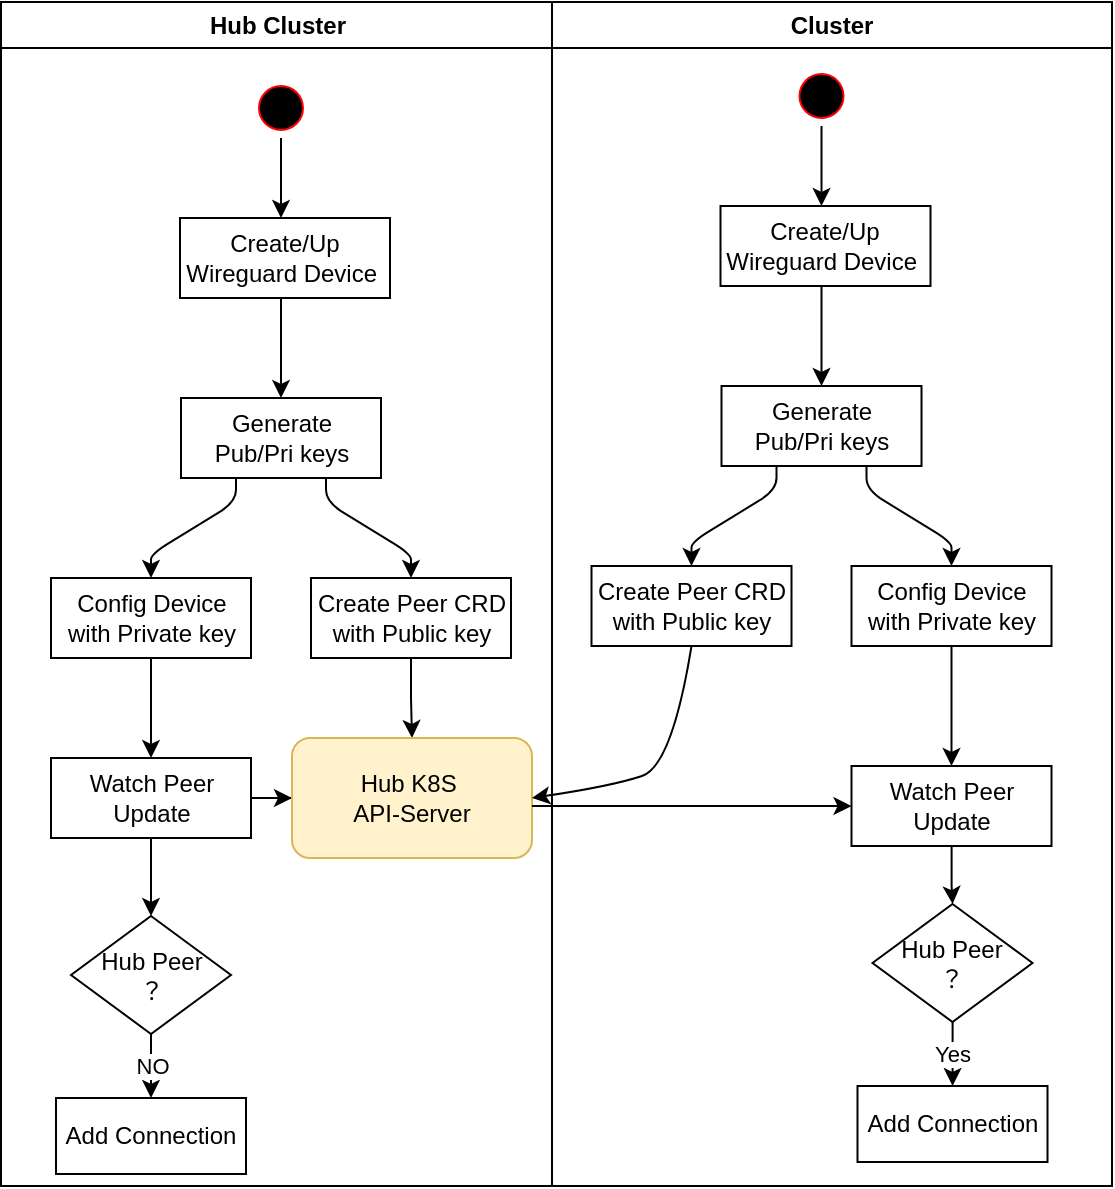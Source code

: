 <mxfile version="23.0.2" type="github">
  <diagram name="Page-1" id="e7e014a7-5840-1c2e-5031-d8a46d1fe8dd">
    <mxGraphModel dx="1193" dy="769" grid="1" gridSize="10" guides="1" tooltips="1" connect="1" arrows="1" fold="1" page="1" pageScale="1" pageWidth="1169" pageHeight="826" background="none" math="0" shadow="0">
      <root>
        <mxCell id="0" />
        <mxCell id="1" parent="0" />
        <mxCell id="2" value="Hub Cluster" style="swimlane;whiteSpace=wrap" parent="1" vertex="1">
          <mxGeometry x="164.5" y="128" width="275.5" height="592" as="geometry" />
        </mxCell>
        <mxCell id="5" value="" style="ellipse;shape=startState;fillColor=#000000;strokeColor=#ff0000;" parent="2" vertex="1">
          <mxGeometry x="125" y="38" width="30" height="30" as="geometry" />
        </mxCell>
        <mxCell id="c4lP9vknFGn8GkWbFKHM-42" value="Create/Up Wireguard Device&amp;nbsp;" style="whiteSpace=wrap;html=1;" vertex="1" parent="2">
          <mxGeometry x="89.5" y="108" width="105" height="40" as="geometry" />
        </mxCell>
        <mxCell id="c4lP9vknFGn8GkWbFKHM-43" value="" style="html=1;rounded=1;curved=0;sourcePerimeterSpacing=0;targetPerimeterSpacing=0;startSize=6;endSize=6;noEdgeStyle=1;orthogonal=1;exitX=0.5;exitY=1;exitDx=0;exitDy=0;" edge="1" parent="2" source="5" target="c4lP9vknFGn8GkWbFKHM-42">
          <mxGeometry relative="1" as="geometry">
            <Array as="points">
              <mxPoint x="140" y="70" />
              <mxPoint x="140" y="96" />
            </Array>
            <mxPoint x="140.5" y="68" as="sourcePoint" />
          </mxGeometry>
        </mxCell>
        <mxCell id="c4lP9vknFGn8GkWbFKHM-44" value="" style="html=1;rounded=1;curved=0;sourcePerimeterSpacing=0;targetPerimeterSpacing=0;startSize=6;endSize=6;noEdgeStyle=1;orthogonal=1;" edge="1" parent="2" source="c4lP9vknFGn8GkWbFKHM-42" target="c4lP9vknFGn8GkWbFKHM-45">
          <mxGeometry relative="1" as="geometry">
            <mxPoint x="795" y="1568" as="sourcePoint" />
            <Array as="points">
              <mxPoint x="140" y="160" />
              <mxPoint x="140" y="186" />
            </Array>
          </mxGeometry>
        </mxCell>
        <mxCell id="c4lP9vknFGn8GkWbFKHM-45" value="Generate &lt;br&gt;Pub/Pri keys" style="whiteSpace=wrap;html=1;" vertex="1" parent="2">
          <mxGeometry x="90" y="198" width="100" height="40" as="geometry" />
        </mxCell>
        <mxCell id="c4lP9vknFGn8GkWbFKHM-46" value="" style="html=1;rounded=1;curved=0;sourcePerimeterSpacing=0;targetPerimeterSpacing=0;startSize=6;endSize=6;noEdgeStyle=1;orthogonal=1;" edge="1" parent="2" source="c4lP9vknFGn8GkWbFKHM-45" target="c4lP9vknFGn8GkWbFKHM-47">
          <mxGeometry relative="1" as="geometry">
            <mxPoint x="735" y="1538" as="sourcePoint" />
            <Array as="points">
              <mxPoint x="117.5" y="250" />
              <mxPoint x="75" y="276" />
            </Array>
          </mxGeometry>
        </mxCell>
        <mxCell id="c4lP9vknFGn8GkWbFKHM-47" value="Config Device with Private key" style="whiteSpace=wrap;html=1;" vertex="1" parent="2">
          <mxGeometry x="25" y="288" width="100" height="40" as="geometry" />
        </mxCell>
        <mxCell id="c4lP9vknFGn8GkWbFKHM-48" value="" style="html=1;rounded=1;curved=0;sourcePerimeterSpacing=0;targetPerimeterSpacing=0;startSize=6;endSize=6;noEdgeStyle=1;orthogonal=1;" edge="1" parent="2" source="c4lP9vknFGn8GkWbFKHM-45" target="c4lP9vknFGn8GkWbFKHM-49">
          <mxGeometry relative="1" as="geometry">
            <mxPoint x="675" y="1508" as="sourcePoint" />
            <Array as="points">
              <mxPoint x="162.5" y="250" />
              <mxPoint x="205" y="276" />
            </Array>
          </mxGeometry>
        </mxCell>
        <mxCell id="c4lP9vknFGn8GkWbFKHM-54" value="" style="edgeStyle=orthogonalEdgeStyle;rounded=0;orthogonalLoop=1;jettySize=auto;html=1;" edge="1" parent="2" source="c4lP9vknFGn8GkWbFKHM-49" target="c4lP9vknFGn8GkWbFKHM-53">
          <mxGeometry relative="1" as="geometry" />
        </mxCell>
        <mxCell id="c4lP9vknFGn8GkWbFKHM-49" value="Create Peer CRD with Public key" style="whiteSpace=wrap;html=1;" vertex="1" parent="2">
          <mxGeometry x="155" y="288" width="100" height="40" as="geometry" />
        </mxCell>
        <mxCell id="c4lP9vknFGn8GkWbFKHM-50" value="" style="html=1;rounded=1;curved=0;sourcePerimeterSpacing=0;targetPerimeterSpacing=0;startSize=6;endSize=6;noEdgeStyle=1;orthogonal=1;" edge="1" parent="2" source="c4lP9vknFGn8GkWbFKHM-47" target="c4lP9vknFGn8GkWbFKHM-51">
          <mxGeometry relative="1" as="geometry">
            <mxPoint x="678" y="1428" as="sourcePoint" />
            <Array as="points">
              <mxPoint x="75" y="340" />
              <mxPoint x="75" y="366" />
            </Array>
          </mxGeometry>
        </mxCell>
        <mxCell id="c4lP9vknFGn8GkWbFKHM-55" value="" style="edgeStyle=orthogonalEdgeStyle;rounded=0;orthogonalLoop=1;jettySize=auto;html=1;" edge="1" parent="2" source="c4lP9vknFGn8GkWbFKHM-51" target="c4lP9vknFGn8GkWbFKHM-53">
          <mxGeometry relative="1" as="geometry" />
        </mxCell>
        <mxCell id="c4lP9vknFGn8GkWbFKHM-57" value="" style="edgeStyle=orthogonalEdgeStyle;rounded=0;orthogonalLoop=1;jettySize=auto;html=1;" edge="1" parent="2" source="c4lP9vknFGn8GkWbFKHM-51" target="c4lP9vknFGn8GkWbFKHM-56">
          <mxGeometry relative="1" as="geometry" />
        </mxCell>
        <mxCell id="c4lP9vknFGn8GkWbFKHM-51" value="Watch Peer Update" style="whiteSpace=wrap;html=1;" vertex="1" parent="2">
          <mxGeometry x="25" y="378" width="100" height="40" as="geometry" />
        </mxCell>
        <mxCell id="c4lP9vknFGn8GkWbFKHM-53" value="Hub K8S&amp;nbsp;&lt;br&gt;API-Server" style="rounded=1;whiteSpace=wrap;html=1;fillColor=#fff2cc;strokeColor=#d6b656;" vertex="1" parent="2">
          <mxGeometry x="145.5" y="368" width="120" height="60" as="geometry" />
        </mxCell>
        <mxCell id="c4lP9vknFGn8GkWbFKHM-59" value="NO" style="edgeStyle=orthogonalEdgeStyle;rounded=0;orthogonalLoop=1;jettySize=auto;html=1;" edge="1" parent="2" source="c4lP9vknFGn8GkWbFKHM-56" target="c4lP9vknFGn8GkWbFKHM-58">
          <mxGeometry relative="1" as="geometry" />
        </mxCell>
        <mxCell id="c4lP9vknFGn8GkWbFKHM-56" value="Hub Peer&lt;br&gt;？" style="rhombus;whiteSpace=wrap;html=1;" vertex="1" parent="2">
          <mxGeometry x="35" y="457" width="80" height="59" as="geometry" />
        </mxCell>
        <mxCell id="c4lP9vknFGn8GkWbFKHM-58" value="Add Connection" style="whiteSpace=wrap;html=1;" vertex="1" parent="2">
          <mxGeometry x="27.5" y="548" width="95" height="38" as="geometry" />
        </mxCell>
        <mxCell id="c4lP9vknFGn8GkWbFKHM-81" value="" style="endArrow=classic;html=1;rounded=0;entryX=0;entryY=0.5;entryDx=0;entryDy=0;" edge="1" parent="2" target="c4lP9vknFGn8GkWbFKHM-74">
          <mxGeometry width="50" height="50" relative="1" as="geometry">
            <mxPoint x="265.5" y="402" as="sourcePoint" />
            <mxPoint x="315.5" y="352" as="targetPoint" />
          </mxGeometry>
        </mxCell>
        <mxCell id="3" value="Cluster" style="swimlane;whiteSpace=wrap" parent="1" vertex="1">
          <mxGeometry x="440" y="128" width="280" height="592" as="geometry" />
        </mxCell>
        <mxCell id="c4lP9vknFGn8GkWbFKHM-61" value="" style="ellipse;shape=startState;fillColor=#000000;strokeColor=#ff0000;" vertex="1" parent="3">
          <mxGeometry x="119.75" y="32" width="30" height="30" as="geometry" />
        </mxCell>
        <mxCell id="c4lP9vknFGn8GkWbFKHM-62" value="Create/Up Wireguard Device&amp;nbsp;" style="whiteSpace=wrap;html=1;" vertex="1" parent="3">
          <mxGeometry x="84.25" y="102" width="105" height="40" as="geometry" />
        </mxCell>
        <mxCell id="c4lP9vknFGn8GkWbFKHM-63" value="" style="html=1;rounded=1;curved=0;sourcePerimeterSpacing=0;targetPerimeterSpacing=0;startSize=6;endSize=6;noEdgeStyle=1;orthogonal=1;exitX=0.5;exitY=1;exitDx=0;exitDy=0;" edge="1" parent="3" source="c4lP9vknFGn8GkWbFKHM-61" target="c4lP9vknFGn8GkWbFKHM-62">
          <mxGeometry relative="1" as="geometry">
            <Array as="points">
              <mxPoint x="134.75" y="64" />
              <mxPoint x="134.75" y="90" />
            </Array>
            <mxPoint x="135.25" y="62" as="sourcePoint" />
          </mxGeometry>
        </mxCell>
        <mxCell id="c4lP9vknFGn8GkWbFKHM-64" value="" style="html=1;rounded=1;curved=0;sourcePerimeterSpacing=0;targetPerimeterSpacing=0;startSize=6;endSize=6;noEdgeStyle=1;orthogonal=1;" edge="1" parent="3" source="c4lP9vknFGn8GkWbFKHM-62" target="c4lP9vknFGn8GkWbFKHM-65">
          <mxGeometry relative="1" as="geometry">
            <mxPoint x="789.75" y="1562" as="sourcePoint" />
            <Array as="points">
              <mxPoint x="134.75" y="154" />
              <mxPoint x="134.75" y="180" />
            </Array>
          </mxGeometry>
        </mxCell>
        <mxCell id="c4lP9vknFGn8GkWbFKHM-65" value="Generate &lt;br&gt;Pub/Pri keys" style="whiteSpace=wrap;html=1;" vertex="1" parent="3">
          <mxGeometry x="84.75" y="192" width="100" height="40" as="geometry" />
        </mxCell>
        <mxCell id="c4lP9vknFGn8GkWbFKHM-66" value="" style="html=1;rounded=1;curved=0;sourcePerimeterSpacing=0;targetPerimeterSpacing=0;startSize=6;endSize=6;noEdgeStyle=1;orthogonal=1;" edge="1" parent="3" source="c4lP9vknFGn8GkWbFKHM-65" target="c4lP9vknFGn8GkWbFKHM-67">
          <mxGeometry relative="1" as="geometry">
            <mxPoint x="729.75" y="1532" as="sourcePoint" />
            <Array as="points">
              <mxPoint x="112.25" y="244" />
              <mxPoint x="69.75" y="270" />
            </Array>
          </mxGeometry>
        </mxCell>
        <mxCell id="c4lP9vknFGn8GkWbFKHM-67" value="Create Peer CRD with Public key" style="whiteSpace=wrap;html=1;" vertex="1" parent="3">
          <mxGeometry x="19.75" y="282" width="100" height="40" as="geometry" />
        </mxCell>
        <mxCell id="c4lP9vknFGn8GkWbFKHM-68" value="" style="html=1;rounded=1;curved=0;sourcePerimeterSpacing=0;targetPerimeterSpacing=0;startSize=6;endSize=6;noEdgeStyle=1;orthogonal=1;" edge="1" parent="3" source="c4lP9vknFGn8GkWbFKHM-65" target="c4lP9vknFGn8GkWbFKHM-70">
          <mxGeometry relative="1" as="geometry">
            <mxPoint x="669.75" y="1502" as="sourcePoint" />
            <Array as="points">
              <mxPoint x="157.25" y="244" />
              <mxPoint x="199.75" y="270" />
            </Array>
          </mxGeometry>
        </mxCell>
        <mxCell id="c4lP9vknFGn8GkWbFKHM-79" value="" style="edgeStyle=orthogonalEdgeStyle;rounded=0;orthogonalLoop=1;jettySize=auto;html=1;" edge="1" parent="3" source="c4lP9vknFGn8GkWbFKHM-70" target="c4lP9vknFGn8GkWbFKHM-74">
          <mxGeometry relative="1" as="geometry" />
        </mxCell>
        <mxCell id="c4lP9vknFGn8GkWbFKHM-70" value="Config Device with Private key" style="whiteSpace=wrap;html=1;" vertex="1" parent="3">
          <mxGeometry x="149.75" y="282" width="100" height="40" as="geometry" />
        </mxCell>
        <mxCell id="c4lP9vknFGn8GkWbFKHM-82" value="" style="edgeStyle=orthogonalEdgeStyle;rounded=0;orthogonalLoop=1;jettySize=auto;html=1;" edge="1" parent="3" source="c4lP9vknFGn8GkWbFKHM-74" target="c4lP9vknFGn8GkWbFKHM-77">
          <mxGeometry relative="1" as="geometry" />
        </mxCell>
        <mxCell id="c4lP9vknFGn8GkWbFKHM-74" value="Watch Peer Update" style="whiteSpace=wrap;html=1;" vertex="1" parent="3">
          <mxGeometry x="149.75" y="382" width="100" height="40" as="geometry" />
        </mxCell>
        <mxCell id="c4lP9vknFGn8GkWbFKHM-77" value="Hub Peer&lt;br&gt;？" style="rhombus;whiteSpace=wrap;html=1;" vertex="1" parent="3">
          <mxGeometry x="160.25" y="451" width="80" height="59" as="geometry" />
        </mxCell>
        <mxCell id="c4lP9vknFGn8GkWbFKHM-78" value="Add Connection" style="whiteSpace=wrap;html=1;" vertex="1" parent="3">
          <mxGeometry x="152.75" y="542" width="95" height="38" as="geometry" />
        </mxCell>
        <mxCell id="c4lP9vknFGn8GkWbFKHM-76" value="Yes" style="edgeStyle=orthogonalEdgeStyle;rounded=0;orthogonalLoop=1;jettySize=auto;html=1;" edge="1" parent="3" source="c4lP9vknFGn8GkWbFKHM-77" target="c4lP9vknFGn8GkWbFKHM-78">
          <mxGeometry relative="1" as="geometry" />
        </mxCell>
        <mxCell id="c4lP9vknFGn8GkWbFKHM-80" value="" style="curved=1;endArrow=classic;html=1;rounded=0;exitX=0.5;exitY=1;exitDx=0;exitDy=0;entryX=1;entryY=0.5;entryDx=0;entryDy=0;" edge="1" parent="1" source="c4lP9vknFGn8GkWbFKHM-67" target="c4lP9vknFGn8GkWbFKHM-53">
          <mxGeometry width="50" height="50" relative="1" as="geometry">
            <mxPoint x="474.75" y="530" as="sourcePoint" />
            <mxPoint x="524.75" y="480" as="targetPoint" />
            <Array as="points">
              <mxPoint x="500" y="510" />
              <mxPoint x="470" y="520" />
            </Array>
          </mxGeometry>
        </mxCell>
      </root>
    </mxGraphModel>
  </diagram>
</mxfile>
